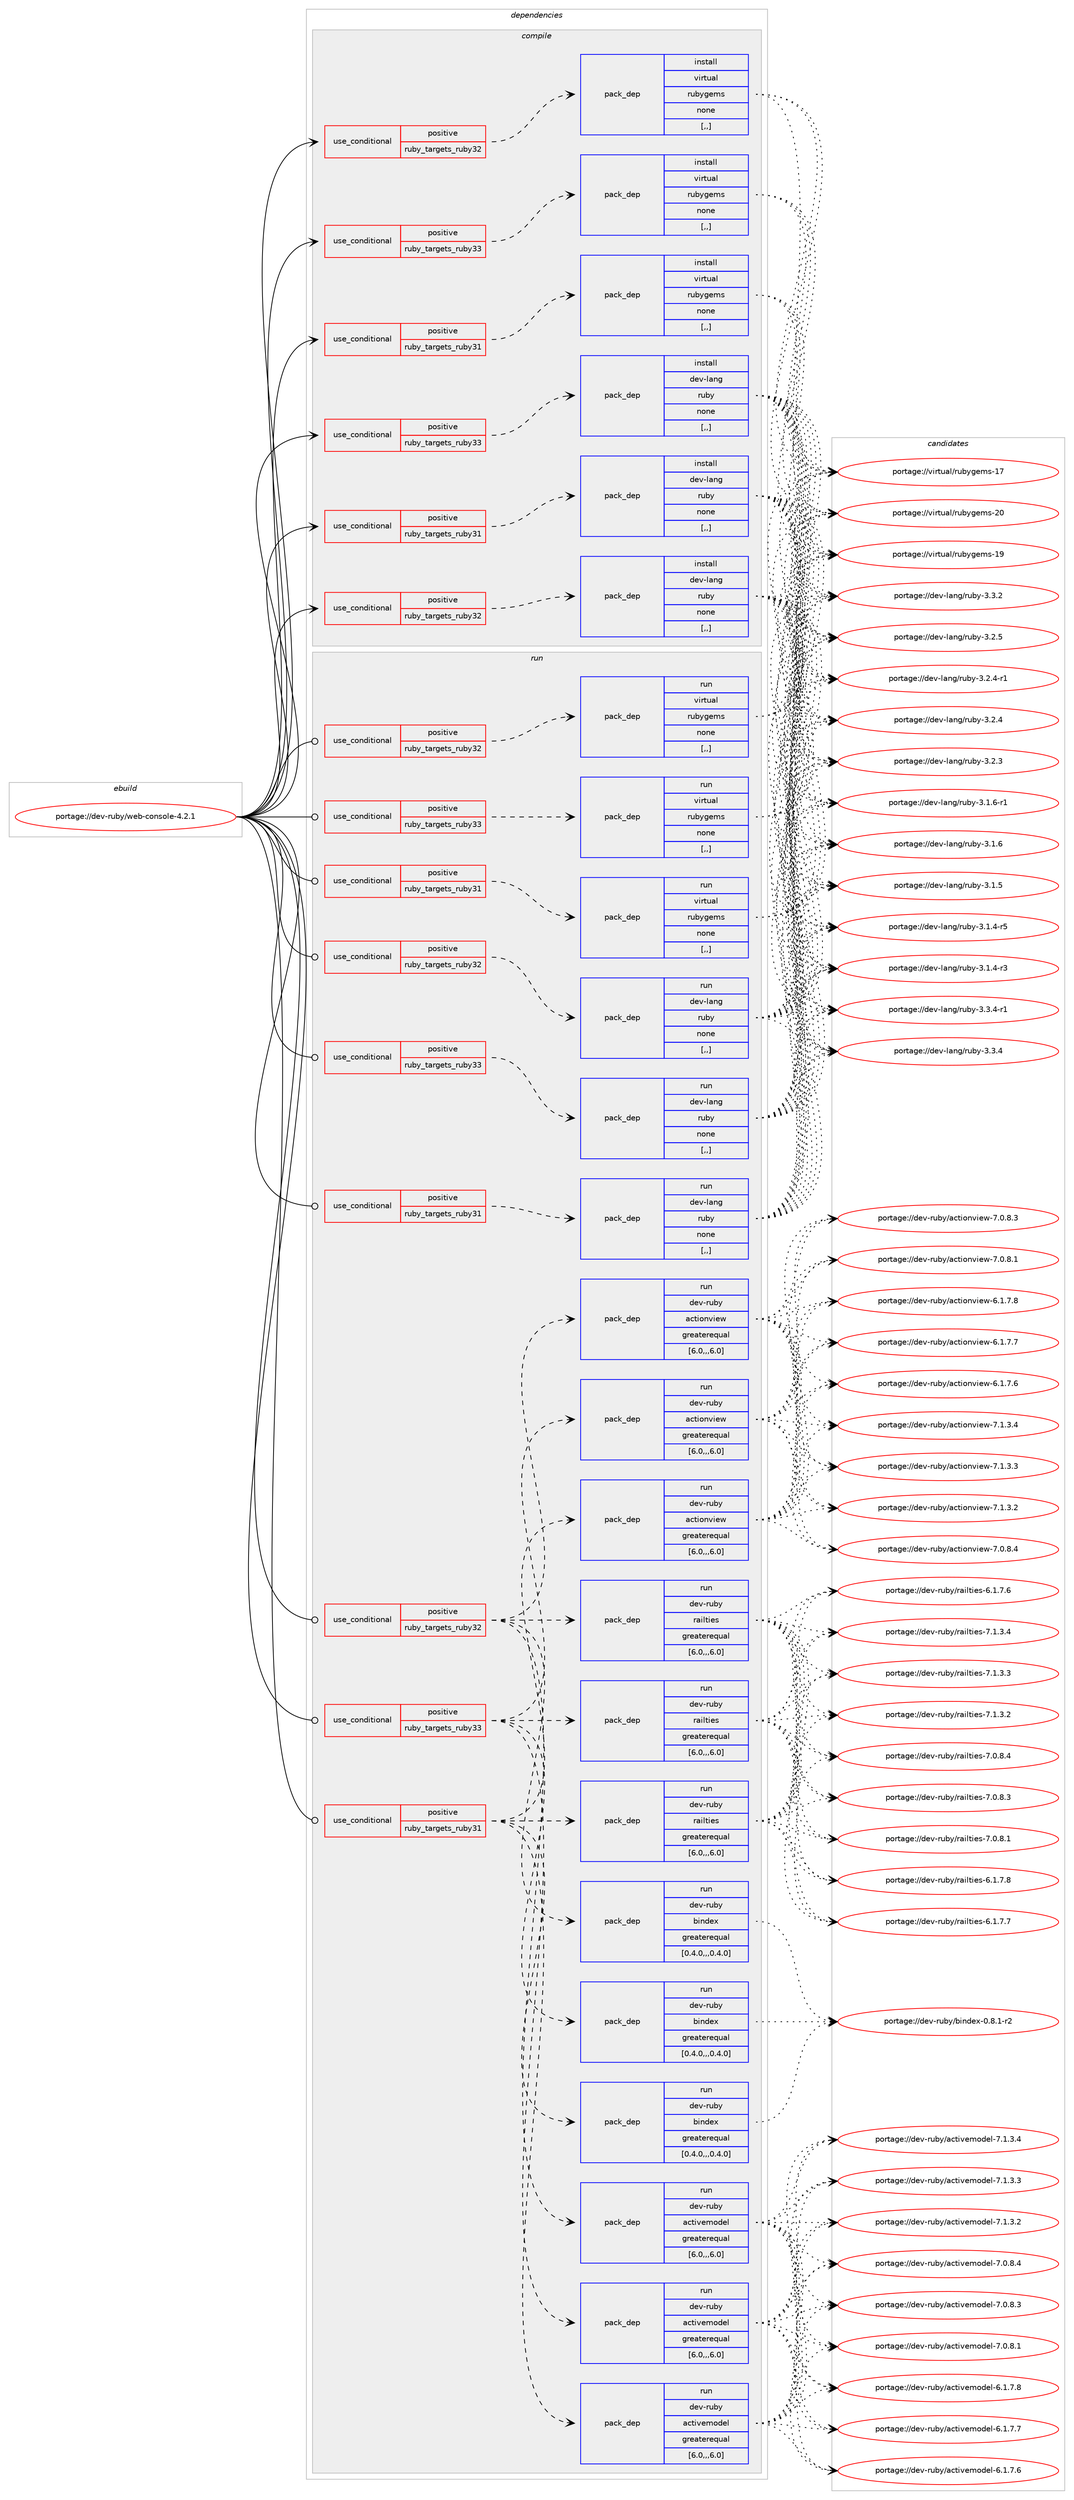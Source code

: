 digraph prolog {

# *************
# Graph options
# *************

newrank=true;
concentrate=true;
compound=true;
graph [rankdir=LR,fontname=Helvetica,fontsize=10,ranksep=1.5];#, ranksep=2.5, nodesep=0.2];
edge  [arrowhead=vee];
node  [fontname=Helvetica,fontsize=10];

# **********
# The ebuild
# **********

subgraph cluster_leftcol {
color=gray;
label=<<i>ebuild</i>>;
id [label="portage://dev-ruby/web-console-4.2.1", color=red, width=4, href="../dev-ruby/web-console-4.2.1.svg"];
}

# ****************
# The dependencies
# ****************

subgraph cluster_midcol {
color=gray;
label=<<i>dependencies</i>>;
subgraph cluster_compile {
fillcolor="#eeeeee";
style=filled;
label=<<i>compile</i>>;
subgraph cond58497 {
dependency207273 [label=<<TABLE BORDER="0" CELLBORDER="1" CELLSPACING="0" CELLPADDING="4"><TR><TD ROWSPAN="3" CELLPADDING="10">use_conditional</TD></TR><TR><TD>positive</TD></TR><TR><TD>ruby_targets_ruby31</TD></TR></TABLE>>, shape=none, color=red];
subgraph pack147388 {
dependency207274 [label=<<TABLE BORDER="0" CELLBORDER="1" CELLSPACING="0" CELLPADDING="4" WIDTH="220"><TR><TD ROWSPAN="6" CELLPADDING="30">pack_dep</TD></TR><TR><TD WIDTH="110">install</TD></TR><TR><TD>dev-lang</TD></TR><TR><TD>ruby</TD></TR><TR><TD>none</TD></TR><TR><TD>[,,]</TD></TR></TABLE>>, shape=none, color=blue];
}
dependency207273:e -> dependency207274:w [weight=20,style="dashed",arrowhead="vee"];
}
id:e -> dependency207273:w [weight=20,style="solid",arrowhead="vee"];
subgraph cond58498 {
dependency207275 [label=<<TABLE BORDER="0" CELLBORDER="1" CELLSPACING="0" CELLPADDING="4"><TR><TD ROWSPAN="3" CELLPADDING="10">use_conditional</TD></TR><TR><TD>positive</TD></TR><TR><TD>ruby_targets_ruby31</TD></TR></TABLE>>, shape=none, color=red];
subgraph pack147389 {
dependency207276 [label=<<TABLE BORDER="0" CELLBORDER="1" CELLSPACING="0" CELLPADDING="4" WIDTH="220"><TR><TD ROWSPAN="6" CELLPADDING="30">pack_dep</TD></TR><TR><TD WIDTH="110">install</TD></TR><TR><TD>virtual</TD></TR><TR><TD>rubygems</TD></TR><TR><TD>none</TD></TR><TR><TD>[,,]</TD></TR></TABLE>>, shape=none, color=blue];
}
dependency207275:e -> dependency207276:w [weight=20,style="dashed",arrowhead="vee"];
}
id:e -> dependency207275:w [weight=20,style="solid",arrowhead="vee"];
subgraph cond58499 {
dependency207277 [label=<<TABLE BORDER="0" CELLBORDER="1" CELLSPACING="0" CELLPADDING="4"><TR><TD ROWSPAN="3" CELLPADDING="10">use_conditional</TD></TR><TR><TD>positive</TD></TR><TR><TD>ruby_targets_ruby32</TD></TR></TABLE>>, shape=none, color=red];
subgraph pack147390 {
dependency207278 [label=<<TABLE BORDER="0" CELLBORDER="1" CELLSPACING="0" CELLPADDING="4" WIDTH="220"><TR><TD ROWSPAN="6" CELLPADDING="30">pack_dep</TD></TR><TR><TD WIDTH="110">install</TD></TR><TR><TD>dev-lang</TD></TR><TR><TD>ruby</TD></TR><TR><TD>none</TD></TR><TR><TD>[,,]</TD></TR></TABLE>>, shape=none, color=blue];
}
dependency207277:e -> dependency207278:w [weight=20,style="dashed",arrowhead="vee"];
}
id:e -> dependency207277:w [weight=20,style="solid",arrowhead="vee"];
subgraph cond58500 {
dependency207279 [label=<<TABLE BORDER="0" CELLBORDER="1" CELLSPACING="0" CELLPADDING="4"><TR><TD ROWSPAN="3" CELLPADDING="10">use_conditional</TD></TR><TR><TD>positive</TD></TR><TR><TD>ruby_targets_ruby32</TD></TR></TABLE>>, shape=none, color=red];
subgraph pack147391 {
dependency207280 [label=<<TABLE BORDER="0" CELLBORDER="1" CELLSPACING="0" CELLPADDING="4" WIDTH="220"><TR><TD ROWSPAN="6" CELLPADDING="30">pack_dep</TD></TR><TR><TD WIDTH="110">install</TD></TR><TR><TD>virtual</TD></TR><TR><TD>rubygems</TD></TR><TR><TD>none</TD></TR><TR><TD>[,,]</TD></TR></TABLE>>, shape=none, color=blue];
}
dependency207279:e -> dependency207280:w [weight=20,style="dashed",arrowhead="vee"];
}
id:e -> dependency207279:w [weight=20,style="solid",arrowhead="vee"];
subgraph cond58501 {
dependency207281 [label=<<TABLE BORDER="0" CELLBORDER="1" CELLSPACING="0" CELLPADDING="4"><TR><TD ROWSPAN="3" CELLPADDING="10">use_conditional</TD></TR><TR><TD>positive</TD></TR><TR><TD>ruby_targets_ruby33</TD></TR></TABLE>>, shape=none, color=red];
subgraph pack147392 {
dependency207282 [label=<<TABLE BORDER="0" CELLBORDER="1" CELLSPACING="0" CELLPADDING="4" WIDTH="220"><TR><TD ROWSPAN="6" CELLPADDING="30">pack_dep</TD></TR><TR><TD WIDTH="110">install</TD></TR><TR><TD>dev-lang</TD></TR><TR><TD>ruby</TD></TR><TR><TD>none</TD></TR><TR><TD>[,,]</TD></TR></TABLE>>, shape=none, color=blue];
}
dependency207281:e -> dependency207282:w [weight=20,style="dashed",arrowhead="vee"];
}
id:e -> dependency207281:w [weight=20,style="solid",arrowhead="vee"];
subgraph cond58502 {
dependency207283 [label=<<TABLE BORDER="0" CELLBORDER="1" CELLSPACING="0" CELLPADDING="4"><TR><TD ROWSPAN="3" CELLPADDING="10">use_conditional</TD></TR><TR><TD>positive</TD></TR><TR><TD>ruby_targets_ruby33</TD></TR></TABLE>>, shape=none, color=red];
subgraph pack147393 {
dependency207284 [label=<<TABLE BORDER="0" CELLBORDER="1" CELLSPACING="0" CELLPADDING="4" WIDTH="220"><TR><TD ROWSPAN="6" CELLPADDING="30">pack_dep</TD></TR><TR><TD WIDTH="110">install</TD></TR><TR><TD>virtual</TD></TR><TR><TD>rubygems</TD></TR><TR><TD>none</TD></TR><TR><TD>[,,]</TD></TR></TABLE>>, shape=none, color=blue];
}
dependency207283:e -> dependency207284:w [weight=20,style="dashed",arrowhead="vee"];
}
id:e -> dependency207283:w [weight=20,style="solid",arrowhead="vee"];
}
subgraph cluster_compileandrun {
fillcolor="#eeeeee";
style=filled;
label=<<i>compile and run</i>>;
}
subgraph cluster_run {
fillcolor="#eeeeee";
style=filled;
label=<<i>run</i>>;
subgraph cond58503 {
dependency207285 [label=<<TABLE BORDER="0" CELLBORDER="1" CELLSPACING="0" CELLPADDING="4"><TR><TD ROWSPAN="3" CELLPADDING="10">use_conditional</TD></TR><TR><TD>positive</TD></TR><TR><TD>ruby_targets_ruby31</TD></TR></TABLE>>, shape=none, color=red];
subgraph pack147394 {
dependency207286 [label=<<TABLE BORDER="0" CELLBORDER="1" CELLSPACING="0" CELLPADDING="4" WIDTH="220"><TR><TD ROWSPAN="6" CELLPADDING="30">pack_dep</TD></TR><TR><TD WIDTH="110">run</TD></TR><TR><TD>dev-lang</TD></TR><TR><TD>ruby</TD></TR><TR><TD>none</TD></TR><TR><TD>[,,]</TD></TR></TABLE>>, shape=none, color=blue];
}
dependency207285:e -> dependency207286:w [weight=20,style="dashed",arrowhead="vee"];
}
id:e -> dependency207285:w [weight=20,style="solid",arrowhead="odot"];
subgraph cond58504 {
dependency207287 [label=<<TABLE BORDER="0" CELLBORDER="1" CELLSPACING="0" CELLPADDING="4"><TR><TD ROWSPAN="3" CELLPADDING="10">use_conditional</TD></TR><TR><TD>positive</TD></TR><TR><TD>ruby_targets_ruby31</TD></TR></TABLE>>, shape=none, color=red];
subgraph pack147395 {
dependency207288 [label=<<TABLE BORDER="0" CELLBORDER="1" CELLSPACING="0" CELLPADDING="4" WIDTH="220"><TR><TD ROWSPAN="6" CELLPADDING="30">pack_dep</TD></TR><TR><TD WIDTH="110">run</TD></TR><TR><TD>dev-ruby</TD></TR><TR><TD>actionview</TD></TR><TR><TD>greaterequal</TD></TR><TR><TD>[6.0,,,6.0]</TD></TR></TABLE>>, shape=none, color=blue];
}
dependency207287:e -> dependency207288:w [weight=20,style="dashed",arrowhead="vee"];
subgraph pack147396 {
dependency207289 [label=<<TABLE BORDER="0" CELLBORDER="1" CELLSPACING="0" CELLPADDING="4" WIDTH="220"><TR><TD ROWSPAN="6" CELLPADDING="30">pack_dep</TD></TR><TR><TD WIDTH="110">run</TD></TR><TR><TD>dev-ruby</TD></TR><TR><TD>activemodel</TD></TR><TR><TD>greaterequal</TD></TR><TR><TD>[6.0,,,6.0]</TD></TR></TABLE>>, shape=none, color=blue];
}
dependency207287:e -> dependency207289:w [weight=20,style="dashed",arrowhead="vee"];
subgraph pack147397 {
dependency207290 [label=<<TABLE BORDER="0" CELLBORDER="1" CELLSPACING="0" CELLPADDING="4" WIDTH="220"><TR><TD ROWSPAN="6" CELLPADDING="30">pack_dep</TD></TR><TR><TD WIDTH="110">run</TD></TR><TR><TD>dev-ruby</TD></TR><TR><TD>bindex</TD></TR><TR><TD>greaterequal</TD></TR><TR><TD>[0.4.0,,,0.4.0]</TD></TR></TABLE>>, shape=none, color=blue];
}
dependency207287:e -> dependency207290:w [weight=20,style="dashed",arrowhead="vee"];
subgraph pack147398 {
dependency207291 [label=<<TABLE BORDER="0" CELLBORDER="1" CELLSPACING="0" CELLPADDING="4" WIDTH="220"><TR><TD ROWSPAN="6" CELLPADDING="30">pack_dep</TD></TR><TR><TD WIDTH="110">run</TD></TR><TR><TD>dev-ruby</TD></TR><TR><TD>railties</TD></TR><TR><TD>greaterequal</TD></TR><TR><TD>[6.0,,,6.0]</TD></TR></TABLE>>, shape=none, color=blue];
}
dependency207287:e -> dependency207291:w [weight=20,style="dashed",arrowhead="vee"];
}
id:e -> dependency207287:w [weight=20,style="solid",arrowhead="odot"];
subgraph cond58505 {
dependency207292 [label=<<TABLE BORDER="0" CELLBORDER="1" CELLSPACING="0" CELLPADDING="4"><TR><TD ROWSPAN="3" CELLPADDING="10">use_conditional</TD></TR><TR><TD>positive</TD></TR><TR><TD>ruby_targets_ruby31</TD></TR></TABLE>>, shape=none, color=red];
subgraph pack147399 {
dependency207293 [label=<<TABLE BORDER="0" CELLBORDER="1" CELLSPACING="0" CELLPADDING="4" WIDTH="220"><TR><TD ROWSPAN="6" CELLPADDING="30">pack_dep</TD></TR><TR><TD WIDTH="110">run</TD></TR><TR><TD>virtual</TD></TR><TR><TD>rubygems</TD></TR><TR><TD>none</TD></TR><TR><TD>[,,]</TD></TR></TABLE>>, shape=none, color=blue];
}
dependency207292:e -> dependency207293:w [weight=20,style="dashed",arrowhead="vee"];
}
id:e -> dependency207292:w [weight=20,style="solid",arrowhead="odot"];
subgraph cond58506 {
dependency207294 [label=<<TABLE BORDER="0" CELLBORDER="1" CELLSPACING="0" CELLPADDING="4"><TR><TD ROWSPAN="3" CELLPADDING="10">use_conditional</TD></TR><TR><TD>positive</TD></TR><TR><TD>ruby_targets_ruby32</TD></TR></TABLE>>, shape=none, color=red];
subgraph pack147400 {
dependency207295 [label=<<TABLE BORDER="0" CELLBORDER="1" CELLSPACING="0" CELLPADDING="4" WIDTH="220"><TR><TD ROWSPAN="6" CELLPADDING="30">pack_dep</TD></TR><TR><TD WIDTH="110">run</TD></TR><TR><TD>dev-lang</TD></TR><TR><TD>ruby</TD></TR><TR><TD>none</TD></TR><TR><TD>[,,]</TD></TR></TABLE>>, shape=none, color=blue];
}
dependency207294:e -> dependency207295:w [weight=20,style="dashed",arrowhead="vee"];
}
id:e -> dependency207294:w [weight=20,style="solid",arrowhead="odot"];
subgraph cond58507 {
dependency207296 [label=<<TABLE BORDER="0" CELLBORDER="1" CELLSPACING="0" CELLPADDING="4"><TR><TD ROWSPAN="3" CELLPADDING="10">use_conditional</TD></TR><TR><TD>positive</TD></TR><TR><TD>ruby_targets_ruby32</TD></TR></TABLE>>, shape=none, color=red];
subgraph pack147401 {
dependency207297 [label=<<TABLE BORDER="0" CELLBORDER="1" CELLSPACING="0" CELLPADDING="4" WIDTH="220"><TR><TD ROWSPAN="6" CELLPADDING="30">pack_dep</TD></TR><TR><TD WIDTH="110">run</TD></TR><TR><TD>dev-ruby</TD></TR><TR><TD>actionview</TD></TR><TR><TD>greaterequal</TD></TR><TR><TD>[6.0,,,6.0]</TD></TR></TABLE>>, shape=none, color=blue];
}
dependency207296:e -> dependency207297:w [weight=20,style="dashed",arrowhead="vee"];
subgraph pack147402 {
dependency207298 [label=<<TABLE BORDER="0" CELLBORDER="1" CELLSPACING="0" CELLPADDING="4" WIDTH="220"><TR><TD ROWSPAN="6" CELLPADDING="30">pack_dep</TD></TR><TR><TD WIDTH="110">run</TD></TR><TR><TD>dev-ruby</TD></TR><TR><TD>activemodel</TD></TR><TR><TD>greaterequal</TD></TR><TR><TD>[6.0,,,6.0]</TD></TR></TABLE>>, shape=none, color=blue];
}
dependency207296:e -> dependency207298:w [weight=20,style="dashed",arrowhead="vee"];
subgraph pack147403 {
dependency207299 [label=<<TABLE BORDER="0" CELLBORDER="1" CELLSPACING="0" CELLPADDING="4" WIDTH="220"><TR><TD ROWSPAN="6" CELLPADDING="30">pack_dep</TD></TR><TR><TD WIDTH="110">run</TD></TR><TR><TD>dev-ruby</TD></TR><TR><TD>bindex</TD></TR><TR><TD>greaterequal</TD></TR><TR><TD>[0.4.0,,,0.4.0]</TD></TR></TABLE>>, shape=none, color=blue];
}
dependency207296:e -> dependency207299:w [weight=20,style="dashed",arrowhead="vee"];
subgraph pack147404 {
dependency207300 [label=<<TABLE BORDER="0" CELLBORDER="1" CELLSPACING="0" CELLPADDING="4" WIDTH="220"><TR><TD ROWSPAN="6" CELLPADDING="30">pack_dep</TD></TR><TR><TD WIDTH="110">run</TD></TR><TR><TD>dev-ruby</TD></TR><TR><TD>railties</TD></TR><TR><TD>greaterequal</TD></TR><TR><TD>[6.0,,,6.0]</TD></TR></TABLE>>, shape=none, color=blue];
}
dependency207296:e -> dependency207300:w [weight=20,style="dashed",arrowhead="vee"];
}
id:e -> dependency207296:w [weight=20,style="solid",arrowhead="odot"];
subgraph cond58508 {
dependency207301 [label=<<TABLE BORDER="0" CELLBORDER="1" CELLSPACING="0" CELLPADDING="4"><TR><TD ROWSPAN="3" CELLPADDING="10">use_conditional</TD></TR><TR><TD>positive</TD></TR><TR><TD>ruby_targets_ruby32</TD></TR></TABLE>>, shape=none, color=red];
subgraph pack147405 {
dependency207302 [label=<<TABLE BORDER="0" CELLBORDER="1" CELLSPACING="0" CELLPADDING="4" WIDTH="220"><TR><TD ROWSPAN="6" CELLPADDING="30">pack_dep</TD></TR><TR><TD WIDTH="110">run</TD></TR><TR><TD>virtual</TD></TR><TR><TD>rubygems</TD></TR><TR><TD>none</TD></TR><TR><TD>[,,]</TD></TR></TABLE>>, shape=none, color=blue];
}
dependency207301:e -> dependency207302:w [weight=20,style="dashed",arrowhead="vee"];
}
id:e -> dependency207301:w [weight=20,style="solid",arrowhead="odot"];
subgraph cond58509 {
dependency207303 [label=<<TABLE BORDER="0" CELLBORDER="1" CELLSPACING="0" CELLPADDING="4"><TR><TD ROWSPAN="3" CELLPADDING="10">use_conditional</TD></TR><TR><TD>positive</TD></TR><TR><TD>ruby_targets_ruby33</TD></TR></TABLE>>, shape=none, color=red];
subgraph pack147406 {
dependency207304 [label=<<TABLE BORDER="0" CELLBORDER="1" CELLSPACING="0" CELLPADDING="4" WIDTH="220"><TR><TD ROWSPAN="6" CELLPADDING="30">pack_dep</TD></TR><TR><TD WIDTH="110">run</TD></TR><TR><TD>dev-lang</TD></TR><TR><TD>ruby</TD></TR><TR><TD>none</TD></TR><TR><TD>[,,]</TD></TR></TABLE>>, shape=none, color=blue];
}
dependency207303:e -> dependency207304:w [weight=20,style="dashed",arrowhead="vee"];
}
id:e -> dependency207303:w [weight=20,style="solid",arrowhead="odot"];
subgraph cond58510 {
dependency207305 [label=<<TABLE BORDER="0" CELLBORDER="1" CELLSPACING="0" CELLPADDING="4"><TR><TD ROWSPAN="3" CELLPADDING="10">use_conditional</TD></TR><TR><TD>positive</TD></TR><TR><TD>ruby_targets_ruby33</TD></TR></TABLE>>, shape=none, color=red];
subgraph pack147407 {
dependency207306 [label=<<TABLE BORDER="0" CELLBORDER="1" CELLSPACING="0" CELLPADDING="4" WIDTH="220"><TR><TD ROWSPAN="6" CELLPADDING="30">pack_dep</TD></TR><TR><TD WIDTH="110">run</TD></TR><TR><TD>dev-ruby</TD></TR><TR><TD>actionview</TD></TR><TR><TD>greaterequal</TD></TR><TR><TD>[6.0,,,6.0]</TD></TR></TABLE>>, shape=none, color=blue];
}
dependency207305:e -> dependency207306:w [weight=20,style="dashed",arrowhead="vee"];
subgraph pack147408 {
dependency207307 [label=<<TABLE BORDER="0" CELLBORDER="1" CELLSPACING="0" CELLPADDING="4" WIDTH="220"><TR><TD ROWSPAN="6" CELLPADDING="30">pack_dep</TD></TR><TR><TD WIDTH="110">run</TD></TR><TR><TD>dev-ruby</TD></TR><TR><TD>activemodel</TD></TR><TR><TD>greaterequal</TD></TR><TR><TD>[6.0,,,6.0]</TD></TR></TABLE>>, shape=none, color=blue];
}
dependency207305:e -> dependency207307:w [weight=20,style="dashed",arrowhead="vee"];
subgraph pack147409 {
dependency207308 [label=<<TABLE BORDER="0" CELLBORDER="1" CELLSPACING="0" CELLPADDING="4" WIDTH="220"><TR><TD ROWSPAN="6" CELLPADDING="30">pack_dep</TD></TR><TR><TD WIDTH="110">run</TD></TR><TR><TD>dev-ruby</TD></TR><TR><TD>bindex</TD></TR><TR><TD>greaterequal</TD></TR><TR><TD>[0.4.0,,,0.4.0]</TD></TR></TABLE>>, shape=none, color=blue];
}
dependency207305:e -> dependency207308:w [weight=20,style="dashed",arrowhead="vee"];
subgraph pack147410 {
dependency207309 [label=<<TABLE BORDER="0" CELLBORDER="1" CELLSPACING="0" CELLPADDING="4" WIDTH="220"><TR><TD ROWSPAN="6" CELLPADDING="30">pack_dep</TD></TR><TR><TD WIDTH="110">run</TD></TR><TR><TD>dev-ruby</TD></TR><TR><TD>railties</TD></TR><TR><TD>greaterequal</TD></TR><TR><TD>[6.0,,,6.0]</TD></TR></TABLE>>, shape=none, color=blue];
}
dependency207305:e -> dependency207309:w [weight=20,style="dashed",arrowhead="vee"];
}
id:e -> dependency207305:w [weight=20,style="solid",arrowhead="odot"];
subgraph cond58511 {
dependency207310 [label=<<TABLE BORDER="0" CELLBORDER="1" CELLSPACING="0" CELLPADDING="4"><TR><TD ROWSPAN="3" CELLPADDING="10">use_conditional</TD></TR><TR><TD>positive</TD></TR><TR><TD>ruby_targets_ruby33</TD></TR></TABLE>>, shape=none, color=red];
subgraph pack147411 {
dependency207311 [label=<<TABLE BORDER="0" CELLBORDER="1" CELLSPACING="0" CELLPADDING="4" WIDTH="220"><TR><TD ROWSPAN="6" CELLPADDING="30">pack_dep</TD></TR><TR><TD WIDTH="110">run</TD></TR><TR><TD>virtual</TD></TR><TR><TD>rubygems</TD></TR><TR><TD>none</TD></TR><TR><TD>[,,]</TD></TR></TABLE>>, shape=none, color=blue];
}
dependency207310:e -> dependency207311:w [weight=20,style="dashed",arrowhead="vee"];
}
id:e -> dependency207310:w [weight=20,style="solid",arrowhead="odot"];
}
}

# **************
# The candidates
# **************

subgraph cluster_choices {
rank=same;
color=gray;
label=<<i>candidates</i>>;

subgraph choice147388 {
color=black;
nodesep=1;
choice100101118451089711010347114117981214551465146524511449 [label="portage://dev-lang/ruby-3.3.4-r1", color=red, width=4,href="../dev-lang/ruby-3.3.4-r1.svg"];
choice10010111845108971101034711411798121455146514652 [label="portage://dev-lang/ruby-3.3.4", color=red, width=4,href="../dev-lang/ruby-3.3.4.svg"];
choice10010111845108971101034711411798121455146514650 [label="portage://dev-lang/ruby-3.3.2", color=red, width=4,href="../dev-lang/ruby-3.3.2.svg"];
choice10010111845108971101034711411798121455146504653 [label="portage://dev-lang/ruby-3.2.5", color=red, width=4,href="../dev-lang/ruby-3.2.5.svg"];
choice100101118451089711010347114117981214551465046524511449 [label="portage://dev-lang/ruby-3.2.4-r1", color=red, width=4,href="../dev-lang/ruby-3.2.4-r1.svg"];
choice10010111845108971101034711411798121455146504652 [label="portage://dev-lang/ruby-3.2.4", color=red, width=4,href="../dev-lang/ruby-3.2.4.svg"];
choice10010111845108971101034711411798121455146504651 [label="portage://dev-lang/ruby-3.2.3", color=red, width=4,href="../dev-lang/ruby-3.2.3.svg"];
choice100101118451089711010347114117981214551464946544511449 [label="portage://dev-lang/ruby-3.1.6-r1", color=red, width=4,href="../dev-lang/ruby-3.1.6-r1.svg"];
choice10010111845108971101034711411798121455146494654 [label="portage://dev-lang/ruby-3.1.6", color=red, width=4,href="../dev-lang/ruby-3.1.6.svg"];
choice10010111845108971101034711411798121455146494653 [label="portage://dev-lang/ruby-3.1.5", color=red, width=4,href="../dev-lang/ruby-3.1.5.svg"];
choice100101118451089711010347114117981214551464946524511453 [label="portage://dev-lang/ruby-3.1.4-r5", color=red, width=4,href="../dev-lang/ruby-3.1.4-r5.svg"];
choice100101118451089711010347114117981214551464946524511451 [label="portage://dev-lang/ruby-3.1.4-r3", color=red, width=4,href="../dev-lang/ruby-3.1.4-r3.svg"];
dependency207274:e -> choice100101118451089711010347114117981214551465146524511449:w [style=dotted,weight="100"];
dependency207274:e -> choice10010111845108971101034711411798121455146514652:w [style=dotted,weight="100"];
dependency207274:e -> choice10010111845108971101034711411798121455146514650:w [style=dotted,weight="100"];
dependency207274:e -> choice10010111845108971101034711411798121455146504653:w [style=dotted,weight="100"];
dependency207274:e -> choice100101118451089711010347114117981214551465046524511449:w [style=dotted,weight="100"];
dependency207274:e -> choice10010111845108971101034711411798121455146504652:w [style=dotted,weight="100"];
dependency207274:e -> choice10010111845108971101034711411798121455146504651:w [style=dotted,weight="100"];
dependency207274:e -> choice100101118451089711010347114117981214551464946544511449:w [style=dotted,weight="100"];
dependency207274:e -> choice10010111845108971101034711411798121455146494654:w [style=dotted,weight="100"];
dependency207274:e -> choice10010111845108971101034711411798121455146494653:w [style=dotted,weight="100"];
dependency207274:e -> choice100101118451089711010347114117981214551464946524511453:w [style=dotted,weight="100"];
dependency207274:e -> choice100101118451089711010347114117981214551464946524511451:w [style=dotted,weight="100"];
}
subgraph choice147389 {
color=black;
nodesep=1;
choice118105114116117971084711411798121103101109115455048 [label="portage://virtual/rubygems-20", color=red, width=4,href="../virtual/rubygems-20.svg"];
choice118105114116117971084711411798121103101109115454957 [label="portage://virtual/rubygems-19", color=red, width=4,href="../virtual/rubygems-19.svg"];
choice118105114116117971084711411798121103101109115454955 [label="portage://virtual/rubygems-17", color=red, width=4,href="../virtual/rubygems-17.svg"];
dependency207276:e -> choice118105114116117971084711411798121103101109115455048:w [style=dotted,weight="100"];
dependency207276:e -> choice118105114116117971084711411798121103101109115454957:w [style=dotted,weight="100"];
dependency207276:e -> choice118105114116117971084711411798121103101109115454955:w [style=dotted,weight="100"];
}
subgraph choice147390 {
color=black;
nodesep=1;
choice100101118451089711010347114117981214551465146524511449 [label="portage://dev-lang/ruby-3.3.4-r1", color=red, width=4,href="../dev-lang/ruby-3.3.4-r1.svg"];
choice10010111845108971101034711411798121455146514652 [label="portage://dev-lang/ruby-3.3.4", color=red, width=4,href="../dev-lang/ruby-3.3.4.svg"];
choice10010111845108971101034711411798121455146514650 [label="portage://dev-lang/ruby-3.3.2", color=red, width=4,href="../dev-lang/ruby-3.3.2.svg"];
choice10010111845108971101034711411798121455146504653 [label="portage://dev-lang/ruby-3.2.5", color=red, width=4,href="../dev-lang/ruby-3.2.5.svg"];
choice100101118451089711010347114117981214551465046524511449 [label="portage://dev-lang/ruby-3.2.4-r1", color=red, width=4,href="../dev-lang/ruby-3.2.4-r1.svg"];
choice10010111845108971101034711411798121455146504652 [label="portage://dev-lang/ruby-3.2.4", color=red, width=4,href="../dev-lang/ruby-3.2.4.svg"];
choice10010111845108971101034711411798121455146504651 [label="portage://dev-lang/ruby-3.2.3", color=red, width=4,href="../dev-lang/ruby-3.2.3.svg"];
choice100101118451089711010347114117981214551464946544511449 [label="portage://dev-lang/ruby-3.1.6-r1", color=red, width=4,href="../dev-lang/ruby-3.1.6-r1.svg"];
choice10010111845108971101034711411798121455146494654 [label="portage://dev-lang/ruby-3.1.6", color=red, width=4,href="../dev-lang/ruby-3.1.6.svg"];
choice10010111845108971101034711411798121455146494653 [label="portage://dev-lang/ruby-3.1.5", color=red, width=4,href="../dev-lang/ruby-3.1.5.svg"];
choice100101118451089711010347114117981214551464946524511453 [label="portage://dev-lang/ruby-3.1.4-r5", color=red, width=4,href="../dev-lang/ruby-3.1.4-r5.svg"];
choice100101118451089711010347114117981214551464946524511451 [label="portage://dev-lang/ruby-3.1.4-r3", color=red, width=4,href="../dev-lang/ruby-3.1.4-r3.svg"];
dependency207278:e -> choice100101118451089711010347114117981214551465146524511449:w [style=dotted,weight="100"];
dependency207278:e -> choice10010111845108971101034711411798121455146514652:w [style=dotted,weight="100"];
dependency207278:e -> choice10010111845108971101034711411798121455146514650:w [style=dotted,weight="100"];
dependency207278:e -> choice10010111845108971101034711411798121455146504653:w [style=dotted,weight="100"];
dependency207278:e -> choice100101118451089711010347114117981214551465046524511449:w [style=dotted,weight="100"];
dependency207278:e -> choice10010111845108971101034711411798121455146504652:w [style=dotted,weight="100"];
dependency207278:e -> choice10010111845108971101034711411798121455146504651:w [style=dotted,weight="100"];
dependency207278:e -> choice100101118451089711010347114117981214551464946544511449:w [style=dotted,weight="100"];
dependency207278:e -> choice10010111845108971101034711411798121455146494654:w [style=dotted,weight="100"];
dependency207278:e -> choice10010111845108971101034711411798121455146494653:w [style=dotted,weight="100"];
dependency207278:e -> choice100101118451089711010347114117981214551464946524511453:w [style=dotted,weight="100"];
dependency207278:e -> choice100101118451089711010347114117981214551464946524511451:w [style=dotted,weight="100"];
}
subgraph choice147391 {
color=black;
nodesep=1;
choice118105114116117971084711411798121103101109115455048 [label="portage://virtual/rubygems-20", color=red, width=4,href="../virtual/rubygems-20.svg"];
choice118105114116117971084711411798121103101109115454957 [label="portage://virtual/rubygems-19", color=red, width=4,href="../virtual/rubygems-19.svg"];
choice118105114116117971084711411798121103101109115454955 [label="portage://virtual/rubygems-17", color=red, width=4,href="../virtual/rubygems-17.svg"];
dependency207280:e -> choice118105114116117971084711411798121103101109115455048:w [style=dotted,weight="100"];
dependency207280:e -> choice118105114116117971084711411798121103101109115454957:w [style=dotted,weight="100"];
dependency207280:e -> choice118105114116117971084711411798121103101109115454955:w [style=dotted,weight="100"];
}
subgraph choice147392 {
color=black;
nodesep=1;
choice100101118451089711010347114117981214551465146524511449 [label="portage://dev-lang/ruby-3.3.4-r1", color=red, width=4,href="../dev-lang/ruby-3.3.4-r1.svg"];
choice10010111845108971101034711411798121455146514652 [label="portage://dev-lang/ruby-3.3.4", color=red, width=4,href="../dev-lang/ruby-3.3.4.svg"];
choice10010111845108971101034711411798121455146514650 [label="portage://dev-lang/ruby-3.3.2", color=red, width=4,href="../dev-lang/ruby-3.3.2.svg"];
choice10010111845108971101034711411798121455146504653 [label="portage://dev-lang/ruby-3.2.5", color=red, width=4,href="../dev-lang/ruby-3.2.5.svg"];
choice100101118451089711010347114117981214551465046524511449 [label="portage://dev-lang/ruby-3.2.4-r1", color=red, width=4,href="../dev-lang/ruby-3.2.4-r1.svg"];
choice10010111845108971101034711411798121455146504652 [label="portage://dev-lang/ruby-3.2.4", color=red, width=4,href="../dev-lang/ruby-3.2.4.svg"];
choice10010111845108971101034711411798121455146504651 [label="portage://dev-lang/ruby-3.2.3", color=red, width=4,href="../dev-lang/ruby-3.2.3.svg"];
choice100101118451089711010347114117981214551464946544511449 [label="portage://dev-lang/ruby-3.1.6-r1", color=red, width=4,href="../dev-lang/ruby-3.1.6-r1.svg"];
choice10010111845108971101034711411798121455146494654 [label="portage://dev-lang/ruby-3.1.6", color=red, width=4,href="../dev-lang/ruby-3.1.6.svg"];
choice10010111845108971101034711411798121455146494653 [label="portage://dev-lang/ruby-3.1.5", color=red, width=4,href="../dev-lang/ruby-3.1.5.svg"];
choice100101118451089711010347114117981214551464946524511453 [label="portage://dev-lang/ruby-3.1.4-r5", color=red, width=4,href="../dev-lang/ruby-3.1.4-r5.svg"];
choice100101118451089711010347114117981214551464946524511451 [label="portage://dev-lang/ruby-3.1.4-r3", color=red, width=4,href="../dev-lang/ruby-3.1.4-r3.svg"];
dependency207282:e -> choice100101118451089711010347114117981214551465146524511449:w [style=dotted,weight="100"];
dependency207282:e -> choice10010111845108971101034711411798121455146514652:w [style=dotted,weight="100"];
dependency207282:e -> choice10010111845108971101034711411798121455146514650:w [style=dotted,weight="100"];
dependency207282:e -> choice10010111845108971101034711411798121455146504653:w [style=dotted,weight="100"];
dependency207282:e -> choice100101118451089711010347114117981214551465046524511449:w [style=dotted,weight="100"];
dependency207282:e -> choice10010111845108971101034711411798121455146504652:w [style=dotted,weight="100"];
dependency207282:e -> choice10010111845108971101034711411798121455146504651:w [style=dotted,weight="100"];
dependency207282:e -> choice100101118451089711010347114117981214551464946544511449:w [style=dotted,weight="100"];
dependency207282:e -> choice10010111845108971101034711411798121455146494654:w [style=dotted,weight="100"];
dependency207282:e -> choice10010111845108971101034711411798121455146494653:w [style=dotted,weight="100"];
dependency207282:e -> choice100101118451089711010347114117981214551464946524511453:w [style=dotted,weight="100"];
dependency207282:e -> choice100101118451089711010347114117981214551464946524511451:w [style=dotted,weight="100"];
}
subgraph choice147393 {
color=black;
nodesep=1;
choice118105114116117971084711411798121103101109115455048 [label="portage://virtual/rubygems-20", color=red, width=4,href="../virtual/rubygems-20.svg"];
choice118105114116117971084711411798121103101109115454957 [label="portage://virtual/rubygems-19", color=red, width=4,href="../virtual/rubygems-19.svg"];
choice118105114116117971084711411798121103101109115454955 [label="portage://virtual/rubygems-17", color=red, width=4,href="../virtual/rubygems-17.svg"];
dependency207284:e -> choice118105114116117971084711411798121103101109115455048:w [style=dotted,weight="100"];
dependency207284:e -> choice118105114116117971084711411798121103101109115454957:w [style=dotted,weight="100"];
dependency207284:e -> choice118105114116117971084711411798121103101109115454955:w [style=dotted,weight="100"];
}
subgraph choice147394 {
color=black;
nodesep=1;
choice100101118451089711010347114117981214551465146524511449 [label="portage://dev-lang/ruby-3.3.4-r1", color=red, width=4,href="../dev-lang/ruby-3.3.4-r1.svg"];
choice10010111845108971101034711411798121455146514652 [label="portage://dev-lang/ruby-3.3.4", color=red, width=4,href="../dev-lang/ruby-3.3.4.svg"];
choice10010111845108971101034711411798121455146514650 [label="portage://dev-lang/ruby-3.3.2", color=red, width=4,href="../dev-lang/ruby-3.3.2.svg"];
choice10010111845108971101034711411798121455146504653 [label="portage://dev-lang/ruby-3.2.5", color=red, width=4,href="../dev-lang/ruby-3.2.5.svg"];
choice100101118451089711010347114117981214551465046524511449 [label="portage://dev-lang/ruby-3.2.4-r1", color=red, width=4,href="../dev-lang/ruby-3.2.4-r1.svg"];
choice10010111845108971101034711411798121455146504652 [label="portage://dev-lang/ruby-3.2.4", color=red, width=4,href="../dev-lang/ruby-3.2.4.svg"];
choice10010111845108971101034711411798121455146504651 [label="portage://dev-lang/ruby-3.2.3", color=red, width=4,href="../dev-lang/ruby-3.2.3.svg"];
choice100101118451089711010347114117981214551464946544511449 [label="portage://dev-lang/ruby-3.1.6-r1", color=red, width=4,href="../dev-lang/ruby-3.1.6-r1.svg"];
choice10010111845108971101034711411798121455146494654 [label="portage://dev-lang/ruby-3.1.6", color=red, width=4,href="../dev-lang/ruby-3.1.6.svg"];
choice10010111845108971101034711411798121455146494653 [label="portage://dev-lang/ruby-3.1.5", color=red, width=4,href="../dev-lang/ruby-3.1.5.svg"];
choice100101118451089711010347114117981214551464946524511453 [label="portage://dev-lang/ruby-3.1.4-r5", color=red, width=4,href="../dev-lang/ruby-3.1.4-r5.svg"];
choice100101118451089711010347114117981214551464946524511451 [label="portage://dev-lang/ruby-3.1.4-r3", color=red, width=4,href="../dev-lang/ruby-3.1.4-r3.svg"];
dependency207286:e -> choice100101118451089711010347114117981214551465146524511449:w [style=dotted,weight="100"];
dependency207286:e -> choice10010111845108971101034711411798121455146514652:w [style=dotted,weight="100"];
dependency207286:e -> choice10010111845108971101034711411798121455146514650:w [style=dotted,weight="100"];
dependency207286:e -> choice10010111845108971101034711411798121455146504653:w [style=dotted,weight="100"];
dependency207286:e -> choice100101118451089711010347114117981214551465046524511449:w [style=dotted,weight="100"];
dependency207286:e -> choice10010111845108971101034711411798121455146504652:w [style=dotted,weight="100"];
dependency207286:e -> choice10010111845108971101034711411798121455146504651:w [style=dotted,weight="100"];
dependency207286:e -> choice100101118451089711010347114117981214551464946544511449:w [style=dotted,weight="100"];
dependency207286:e -> choice10010111845108971101034711411798121455146494654:w [style=dotted,weight="100"];
dependency207286:e -> choice10010111845108971101034711411798121455146494653:w [style=dotted,weight="100"];
dependency207286:e -> choice100101118451089711010347114117981214551464946524511453:w [style=dotted,weight="100"];
dependency207286:e -> choice100101118451089711010347114117981214551464946524511451:w [style=dotted,weight="100"];
}
subgraph choice147395 {
color=black;
nodesep=1;
choice10010111845114117981214797991161051111101181051011194555464946514652 [label="portage://dev-ruby/actionview-7.1.3.4", color=red, width=4,href="../dev-ruby/actionview-7.1.3.4.svg"];
choice10010111845114117981214797991161051111101181051011194555464946514651 [label="portage://dev-ruby/actionview-7.1.3.3", color=red, width=4,href="../dev-ruby/actionview-7.1.3.3.svg"];
choice10010111845114117981214797991161051111101181051011194555464946514650 [label="portage://dev-ruby/actionview-7.1.3.2", color=red, width=4,href="../dev-ruby/actionview-7.1.3.2.svg"];
choice10010111845114117981214797991161051111101181051011194555464846564652 [label="portage://dev-ruby/actionview-7.0.8.4", color=red, width=4,href="../dev-ruby/actionview-7.0.8.4.svg"];
choice10010111845114117981214797991161051111101181051011194555464846564651 [label="portage://dev-ruby/actionview-7.0.8.3", color=red, width=4,href="../dev-ruby/actionview-7.0.8.3.svg"];
choice10010111845114117981214797991161051111101181051011194555464846564649 [label="portage://dev-ruby/actionview-7.0.8.1", color=red, width=4,href="../dev-ruby/actionview-7.0.8.1.svg"];
choice10010111845114117981214797991161051111101181051011194554464946554656 [label="portage://dev-ruby/actionview-6.1.7.8", color=red, width=4,href="../dev-ruby/actionview-6.1.7.8.svg"];
choice10010111845114117981214797991161051111101181051011194554464946554655 [label="portage://dev-ruby/actionview-6.1.7.7", color=red, width=4,href="../dev-ruby/actionview-6.1.7.7.svg"];
choice10010111845114117981214797991161051111101181051011194554464946554654 [label="portage://dev-ruby/actionview-6.1.7.6", color=red, width=4,href="../dev-ruby/actionview-6.1.7.6.svg"];
dependency207288:e -> choice10010111845114117981214797991161051111101181051011194555464946514652:w [style=dotted,weight="100"];
dependency207288:e -> choice10010111845114117981214797991161051111101181051011194555464946514651:w [style=dotted,weight="100"];
dependency207288:e -> choice10010111845114117981214797991161051111101181051011194555464946514650:w [style=dotted,weight="100"];
dependency207288:e -> choice10010111845114117981214797991161051111101181051011194555464846564652:w [style=dotted,weight="100"];
dependency207288:e -> choice10010111845114117981214797991161051111101181051011194555464846564651:w [style=dotted,weight="100"];
dependency207288:e -> choice10010111845114117981214797991161051111101181051011194555464846564649:w [style=dotted,weight="100"];
dependency207288:e -> choice10010111845114117981214797991161051111101181051011194554464946554656:w [style=dotted,weight="100"];
dependency207288:e -> choice10010111845114117981214797991161051111101181051011194554464946554655:w [style=dotted,weight="100"];
dependency207288:e -> choice10010111845114117981214797991161051111101181051011194554464946554654:w [style=dotted,weight="100"];
}
subgraph choice147396 {
color=black;
nodesep=1;
choice10010111845114117981214797991161051181011091111001011084555464946514652 [label="portage://dev-ruby/activemodel-7.1.3.4", color=red, width=4,href="../dev-ruby/activemodel-7.1.3.4.svg"];
choice10010111845114117981214797991161051181011091111001011084555464946514651 [label="portage://dev-ruby/activemodel-7.1.3.3", color=red, width=4,href="../dev-ruby/activemodel-7.1.3.3.svg"];
choice10010111845114117981214797991161051181011091111001011084555464946514650 [label="portage://dev-ruby/activemodel-7.1.3.2", color=red, width=4,href="../dev-ruby/activemodel-7.1.3.2.svg"];
choice10010111845114117981214797991161051181011091111001011084555464846564652 [label="portage://dev-ruby/activemodel-7.0.8.4", color=red, width=4,href="../dev-ruby/activemodel-7.0.8.4.svg"];
choice10010111845114117981214797991161051181011091111001011084555464846564651 [label="portage://dev-ruby/activemodel-7.0.8.3", color=red, width=4,href="../dev-ruby/activemodel-7.0.8.3.svg"];
choice10010111845114117981214797991161051181011091111001011084555464846564649 [label="portage://dev-ruby/activemodel-7.0.8.1", color=red, width=4,href="../dev-ruby/activemodel-7.0.8.1.svg"];
choice10010111845114117981214797991161051181011091111001011084554464946554656 [label="portage://dev-ruby/activemodel-6.1.7.8", color=red, width=4,href="../dev-ruby/activemodel-6.1.7.8.svg"];
choice10010111845114117981214797991161051181011091111001011084554464946554655 [label="portage://dev-ruby/activemodel-6.1.7.7", color=red, width=4,href="../dev-ruby/activemodel-6.1.7.7.svg"];
choice10010111845114117981214797991161051181011091111001011084554464946554654 [label="portage://dev-ruby/activemodel-6.1.7.6", color=red, width=4,href="../dev-ruby/activemodel-6.1.7.6.svg"];
dependency207289:e -> choice10010111845114117981214797991161051181011091111001011084555464946514652:w [style=dotted,weight="100"];
dependency207289:e -> choice10010111845114117981214797991161051181011091111001011084555464946514651:w [style=dotted,weight="100"];
dependency207289:e -> choice10010111845114117981214797991161051181011091111001011084555464946514650:w [style=dotted,weight="100"];
dependency207289:e -> choice10010111845114117981214797991161051181011091111001011084555464846564652:w [style=dotted,weight="100"];
dependency207289:e -> choice10010111845114117981214797991161051181011091111001011084555464846564651:w [style=dotted,weight="100"];
dependency207289:e -> choice10010111845114117981214797991161051181011091111001011084555464846564649:w [style=dotted,weight="100"];
dependency207289:e -> choice10010111845114117981214797991161051181011091111001011084554464946554656:w [style=dotted,weight="100"];
dependency207289:e -> choice10010111845114117981214797991161051181011091111001011084554464946554655:w [style=dotted,weight="100"];
dependency207289:e -> choice10010111845114117981214797991161051181011091111001011084554464946554654:w [style=dotted,weight="100"];
}
subgraph choice147397 {
color=black;
nodesep=1;
choice100101118451141179812147981051101001011204548465646494511450 [label="portage://dev-ruby/bindex-0.8.1-r2", color=red, width=4,href="../dev-ruby/bindex-0.8.1-r2.svg"];
dependency207290:e -> choice100101118451141179812147981051101001011204548465646494511450:w [style=dotted,weight="100"];
}
subgraph choice147398 {
color=black;
nodesep=1;
choice100101118451141179812147114971051081161051011154555464946514652 [label="portage://dev-ruby/railties-7.1.3.4", color=red, width=4,href="../dev-ruby/railties-7.1.3.4.svg"];
choice100101118451141179812147114971051081161051011154555464946514651 [label="portage://dev-ruby/railties-7.1.3.3", color=red, width=4,href="../dev-ruby/railties-7.1.3.3.svg"];
choice100101118451141179812147114971051081161051011154555464946514650 [label="portage://dev-ruby/railties-7.1.3.2", color=red, width=4,href="../dev-ruby/railties-7.1.3.2.svg"];
choice100101118451141179812147114971051081161051011154555464846564652 [label="portage://dev-ruby/railties-7.0.8.4", color=red, width=4,href="../dev-ruby/railties-7.0.8.4.svg"];
choice100101118451141179812147114971051081161051011154555464846564651 [label="portage://dev-ruby/railties-7.0.8.3", color=red, width=4,href="../dev-ruby/railties-7.0.8.3.svg"];
choice100101118451141179812147114971051081161051011154555464846564649 [label="portage://dev-ruby/railties-7.0.8.1", color=red, width=4,href="../dev-ruby/railties-7.0.8.1.svg"];
choice100101118451141179812147114971051081161051011154554464946554656 [label="portage://dev-ruby/railties-6.1.7.8", color=red, width=4,href="../dev-ruby/railties-6.1.7.8.svg"];
choice100101118451141179812147114971051081161051011154554464946554655 [label="portage://dev-ruby/railties-6.1.7.7", color=red, width=4,href="../dev-ruby/railties-6.1.7.7.svg"];
choice100101118451141179812147114971051081161051011154554464946554654 [label="portage://dev-ruby/railties-6.1.7.6", color=red, width=4,href="../dev-ruby/railties-6.1.7.6.svg"];
dependency207291:e -> choice100101118451141179812147114971051081161051011154555464946514652:w [style=dotted,weight="100"];
dependency207291:e -> choice100101118451141179812147114971051081161051011154555464946514651:w [style=dotted,weight="100"];
dependency207291:e -> choice100101118451141179812147114971051081161051011154555464946514650:w [style=dotted,weight="100"];
dependency207291:e -> choice100101118451141179812147114971051081161051011154555464846564652:w [style=dotted,weight="100"];
dependency207291:e -> choice100101118451141179812147114971051081161051011154555464846564651:w [style=dotted,weight="100"];
dependency207291:e -> choice100101118451141179812147114971051081161051011154555464846564649:w [style=dotted,weight="100"];
dependency207291:e -> choice100101118451141179812147114971051081161051011154554464946554656:w [style=dotted,weight="100"];
dependency207291:e -> choice100101118451141179812147114971051081161051011154554464946554655:w [style=dotted,weight="100"];
dependency207291:e -> choice100101118451141179812147114971051081161051011154554464946554654:w [style=dotted,weight="100"];
}
subgraph choice147399 {
color=black;
nodesep=1;
choice118105114116117971084711411798121103101109115455048 [label="portage://virtual/rubygems-20", color=red, width=4,href="../virtual/rubygems-20.svg"];
choice118105114116117971084711411798121103101109115454957 [label="portage://virtual/rubygems-19", color=red, width=4,href="../virtual/rubygems-19.svg"];
choice118105114116117971084711411798121103101109115454955 [label="portage://virtual/rubygems-17", color=red, width=4,href="../virtual/rubygems-17.svg"];
dependency207293:e -> choice118105114116117971084711411798121103101109115455048:w [style=dotted,weight="100"];
dependency207293:e -> choice118105114116117971084711411798121103101109115454957:w [style=dotted,weight="100"];
dependency207293:e -> choice118105114116117971084711411798121103101109115454955:w [style=dotted,weight="100"];
}
subgraph choice147400 {
color=black;
nodesep=1;
choice100101118451089711010347114117981214551465146524511449 [label="portage://dev-lang/ruby-3.3.4-r1", color=red, width=4,href="../dev-lang/ruby-3.3.4-r1.svg"];
choice10010111845108971101034711411798121455146514652 [label="portage://dev-lang/ruby-3.3.4", color=red, width=4,href="../dev-lang/ruby-3.3.4.svg"];
choice10010111845108971101034711411798121455146514650 [label="portage://dev-lang/ruby-3.3.2", color=red, width=4,href="../dev-lang/ruby-3.3.2.svg"];
choice10010111845108971101034711411798121455146504653 [label="portage://dev-lang/ruby-3.2.5", color=red, width=4,href="../dev-lang/ruby-3.2.5.svg"];
choice100101118451089711010347114117981214551465046524511449 [label="portage://dev-lang/ruby-3.2.4-r1", color=red, width=4,href="../dev-lang/ruby-3.2.4-r1.svg"];
choice10010111845108971101034711411798121455146504652 [label="portage://dev-lang/ruby-3.2.4", color=red, width=4,href="../dev-lang/ruby-3.2.4.svg"];
choice10010111845108971101034711411798121455146504651 [label="portage://dev-lang/ruby-3.2.3", color=red, width=4,href="../dev-lang/ruby-3.2.3.svg"];
choice100101118451089711010347114117981214551464946544511449 [label="portage://dev-lang/ruby-3.1.6-r1", color=red, width=4,href="../dev-lang/ruby-3.1.6-r1.svg"];
choice10010111845108971101034711411798121455146494654 [label="portage://dev-lang/ruby-3.1.6", color=red, width=4,href="../dev-lang/ruby-3.1.6.svg"];
choice10010111845108971101034711411798121455146494653 [label="portage://dev-lang/ruby-3.1.5", color=red, width=4,href="../dev-lang/ruby-3.1.5.svg"];
choice100101118451089711010347114117981214551464946524511453 [label="portage://dev-lang/ruby-3.1.4-r5", color=red, width=4,href="../dev-lang/ruby-3.1.4-r5.svg"];
choice100101118451089711010347114117981214551464946524511451 [label="portage://dev-lang/ruby-3.1.4-r3", color=red, width=4,href="../dev-lang/ruby-3.1.4-r3.svg"];
dependency207295:e -> choice100101118451089711010347114117981214551465146524511449:w [style=dotted,weight="100"];
dependency207295:e -> choice10010111845108971101034711411798121455146514652:w [style=dotted,weight="100"];
dependency207295:e -> choice10010111845108971101034711411798121455146514650:w [style=dotted,weight="100"];
dependency207295:e -> choice10010111845108971101034711411798121455146504653:w [style=dotted,weight="100"];
dependency207295:e -> choice100101118451089711010347114117981214551465046524511449:w [style=dotted,weight="100"];
dependency207295:e -> choice10010111845108971101034711411798121455146504652:w [style=dotted,weight="100"];
dependency207295:e -> choice10010111845108971101034711411798121455146504651:w [style=dotted,weight="100"];
dependency207295:e -> choice100101118451089711010347114117981214551464946544511449:w [style=dotted,weight="100"];
dependency207295:e -> choice10010111845108971101034711411798121455146494654:w [style=dotted,weight="100"];
dependency207295:e -> choice10010111845108971101034711411798121455146494653:w [style=dotted,weight="100"];
dependency207295:e -> choice100101118451089711010347114117981214551464946524511453:w [style=dotted,weight="100"];
dependency207295:e -> choice100101118451089711010347114117981214551464946524511451:w [style=dotted,weight="100"];
}
subgraph choice147401 {
color=black;
nodesep=1;
choice10010111845114117981214797991161051111101181051011194555464946514652 [label="portage://dev-ruby/actionview-7.1.3.4", color=red, width=4,href="../dev-ruby/actionview-7.1.3.4.svg"];
choice10010111845114117981214797991161051111101181051011194555464946514651 [label="portage://dev-ruby/actionview-7.1.3.3", color=red, width=4,href="../dev-ruby/actionview-7.1.3.3.svg"];
choice10010111845114117981214797991161051111101181051011194555464946514650 [label="portage://dev-ruby/actionview-7.1.3.2", color=red, width=4,href="../dev-ruby/actionview-7.1.3.2.svg"];
choice10010111845114117981214797991161051111101181051011194555464846564652 [label="portage://dev-ruby/actionview-7.0.8.4", color=red, width=4,href="../dev-ruby/actionview-7.0.8.4.svg"];
choice10010111845114117981214797991161051111101181051011194555464846564651 [label="portage://dev-ruby/actionview-7.0.8.3", color=red, width=4,href="../dev-ruby/actionview-7.0.8.3.svg"];
choice10010111845114117981214797991161051111101181051011194555464846564649 [label="portage://dev-ruby/actionview-7.0.8.1", color=red, width=4,href="../dev-ruby/actionview-7.0.8.1.svg"];
choice10010111845114117981214797991161051111101181051011194554464946554656 [label="portage://dev-ruby/actionview-6.1.7.8", color=red, width=4,href="../dev-ruby/actionview-6.1.7.8.svg"];
choice10010111845114117981214797991161051111101181051011194554464946554655 [label="portage://dev-ruby/actionview-6.1.7.7", color=red, width=4,href="../dev-ruby/actionview-6.1.7.7.svg"];
choice10010111845114117981214797991161051111101181051011194554464946554654 [label="portage://dev-ruby/actionview-6.1.7.6", color=red, width=4,href="../dev-ruby/actionview-6.1.7.6.svg"];
dependency207297:e -> choice10010111845114117981214797991161051111101181051011194555464946514652:w [style=dotted,weight="100"];
dependency207297:e -> choice10010111845114117981214797991161051111101181051011194555464946514651:w [style=dotted,weight="100"];
dependency207297:e -> choice10010111845114117981214797991161051111101181051011194555464946514650:w [style=dotted,weight="100"];
dependency207297:e -> choice10010111845114117981214797991161051111101181051011194555464846564652:w [style=dotted,weight="100"];
dependency207297:e -> choice10010111845114117981214797991161051111101181051011194555464846564651:w [style=dotted,weight="100"];
dependency207297:e -> choice10010111845114117981214797991161051111101181051011194555464846564649:w [style=dotted,weight="100"];
dependency207297:e -> choice10010111845114117981214797991161051111101181051011194554464946554656:w [style=dotted,weight="100"];
dependency207297:e -> choice10010111845114117981214797991161051111101181051011194554464946554655:w [style=dotted,weight="100"];
dependency207297:e -> choice10010111845114117981214797991161051111101181051011194554464946554654:w [style=dotted,weight="100"];
}
subgraph choice147402 {
color=black;
nodesep=1;
choice10010111845114117981214797991161051181011091111001011084555464946514652 [label="portage://dev-ruby/activemodel-7.1.3.4", color=red, width=4,href="../dev-ruby/activemodel-7.1.3.4.svg"];
choice10010111845114117981214797991161051181011091111001011084555464946514651 [label="portage://dev-ruby/activemodel-7.1.3.3", color=red, width=4,href="../dev-ruby/activemodel-7.1.3.3.svg"];
choice10010111845114117981214797991161051181011091111001011084555464946514650 [label="portage://dev-ruby/activemodel-7.1.3.2", color=red, width=4,href="../dev-ruby/activemodel-7.1.3.2.svg"];
choice10010111845114117981214797991161051181011091111001011084555464846564652 [label="portage://dev-ruby/activemodel-7.0.8.4", color=red, width=4,href="../dev-ruby/activemodel-7.0.8.4.svg"];
choice10010111845114117981214797991161051181011091111001011084555464846564651 [label="portage://dev-ruby/activemodel-7.0.8.3", color=red, width=4,href="../dev-ruby/activemodel-7.0.8.3.svg"];
choice10010111845114117981214797991161051181011091111001011084555464846564649 [label="portage://dev-ruby/activemodel-7.0.8.1", color=red, width=4,href="../dev-ruby/activemodel-7.0.8.1.svg"];
choice10010111845114117981214797991161051181011091111001011084554464946554656 [label="portage://dev-ruby/activemodel-6.1.7.8", color=red, width=4,href="../dev-ruby/activemodel-6.1.7.8.svg"];
choice10010111845114117981214797991161051181011091111001011084554464946554655 [label="portage://dev-ruby/activemodel-6.1.7.7", color=red, width=4,href="../dev-ruby/activemodel-6.1.7.7.svg"];
choice10010111845114117981214797991161051181011091111001011084554464946554654 [label="portage://dev-ruby/activemodel-6.1.7.6", color=red, width=4,href="../dev-ruby/activemodel-6.1.7.6.svg"];
dependency207298:e -> choice10010111845114117981214797991161051181011091111001011084555464946514652:w [style=dotted,weight="100"];
dependency207298:e -> choice10010111845114117981214797991161051181011091111001011084555464946514651:w [style=dotted,weight="100"];
dependency207298:e -> choice10010111845114117981214797991161051181011091111001011084555464946514650:w [style=dotted,weight="100"];
dependency207298:e -> choice10010111845114117981214797991161051181011091111001011084555464846564652:w [style=dotted,weight="100"];
dependency207298:e -> choice10010111845114117981214797991161051181011091111001011084555464846564651:w [style=dotted,weight="100"];
dependency207298:e -> choice10010111845114117981214797991161051181011091111001011084555464846564649:w [style=dotted,weight="100"];
dependency207298:e -> choice10010111845114117981214797991161051181011091111001011084554464946554656:w [style=dotted,weight="100"];
dependency207298:e -> choice10010111845114117981214797991161051181011091111001011084554464946554655:w [style=dotted,weight="100"];
dependency207298:e -> choice10010111845114117981214797991161051181011091111001011084554464946554654:w [style=dotted,weight="100"];
}
subgraph choice147403 {
color=black;
nodesep=1;
choice100101118451141179812147981051101001011204548465646494511450 [label="portage://dev-ruby/bindex-0.8.1-r2", color=red, width=4,href="../dev-ruby/bindex-0.8.1-r2.svg"];
dependency207299:e -> choice100101118451141179812147981051101001011204548465646494511450:w [style=dotted,weight="100"];
}
subgraph choice147404 {
color=black;
nodesep=1;
choice100101118451141179812147114971051081161051011154555464946514652 [label="portage://dev-ruby/railties-7.1.3.4", color=red, width=4,href="../dev-ruby/railties-7.1.3.4.svg"];
choice100101118451141179812147114971051081161051011154555464946514651 [label="portage://dev-ruby/railties-7.1.3.3", color=red, width=4,href="../dev-ruby/railties-7.1.3.3.svg"];
choice100101118451141179812147114971051081161051011154555464946514650 [label="portage://dev-ruby/railties-7.1.3.2", color=red, width=4,href="../dev-ruby/railties-7.1.3.2.svg"];
choice100101118451141179812147114971051081161051011154555464846564652 [label="portage://dev-ruby/railties-7.0.8.4", color=red, width=4,href="../dev-ruby/railties-7.0.8.4.svg"];
choice100101118451141179812147114971051081161051011154555464846564651 [label="portage://dev-ruby/railties-7.0.8.3", color=red, width=4,href="../dev-ruby/railties-7.0.8.3.svg"];
choice100101118451141179812147114971051081161051011154555464846564649 [label="portage://dev-ruby/railties-7.0.8.1", color=red, width=4,href="../dev-ruby/railties-7.0.8.1.svg"];
choice100101118451141179812147114971051081161051011154554464946554656 [label="portage://dev-ruby/railties-6.1.7.8", color=red, width=4,href="../dev-ruby/railties-6.1.7.8.svg"];
choice100101118451141179812147114971051081161051011154554464946554655 [label="portage://dev-ruby/railties-6.1.7.7", color=red, width=4,href="../dev-ruby/railties-6.1.7.7.svg"];
choice100101118451141179812147114971051081161051011154554464946554654 [label="portage://dev-ruby/railties-6.1.7.6", color=red, width=4,href="../dev-ruby/railties-6.1.7.6.svg"];
dependency207300:e -> choice100101118451141179812147114971051081161051011154555464946514652:w [style=dotted,weight="100"];
dependency207300:e -> choice100101118451141179812147114971051081161051011154555464946514651:w [style=dotted,weight="100"];
dependency207300:e -> choice100101118451141179812147114971051081161051011154555464946514650:w [style=dotted,weight="100"];
dependency207300:e -> choice100101118451141179812147114971051081161051011154555464846564652:w [style=dotted,weight="100"];
dependency207300:e -> choice100101118451141179812147114971051081161051011154555464846564651:w [style=dotted,weight="100"];
dependency207300:e -> choice100101118451141179812147114971051081161051011154555464846564649:w [style=dotted,weight="100"];
dependency207300:e -> choice100101118451141179812147114971051081161051011154554464946554656:w [style=dotted,weight="100"];
dependency207300:e -> choice100101118451141179812147114971051081161051011154554464946554655:w [style=dotted,weight="100"];
dependency207300:e -> choice100101118451141179812147114971051081161051011154554464946554654:w [style=dotted,weight="100"];
}
subgraph choice147405 {
color=black;
nodesep=1;
choice118105114116117971084711411798121103101109115455048 [label="portage://virtual/rubygems-20", color=red, width=4,href="../virtual/rubygems-20.svg"];
choice118105114116117971084711411798121103101109115454957 [label="portage://virtual/rubygems-19", color=red, width=4,href="../virtual/rubygems-19.svg"];
choice118105114116117971084711411798121103101109115454955 [label="portage://virtual/rubygems-17", color=red, width=4,href="../virtual/rubygems-17.svg"];
dependency207302:e -> choice118105114116117971084711411798121103101109115455048:w [style=dotted,weight="100"];
dependency207302:e -> choice118105114116117971084711411798121103101109115454957:w [style=dotted,weight="100"];
dependency207302:e -> choice118105114116117971084711411798121103101109115454955:w [style=dotted,weight="100"];
}
subgraph choice147406 {
color=black;
nodesep=1;
choice100101118451089711010347114117981214551465146524511449 [label="portage://dev-lang/ruby-3.3.4-r1", color=red, width=4,href="../dev-lang/ruby-3.3.4-r1.svg"];
choice10010111845108971101034711411798121455146514652 [label="portage://dev-lang/ruby-3.3.4", color=red, width=4,href="../dev-lang/ruby-3.3.4.svg"];
choice10010111845108971101034711411798121455146514650 [label="portage://dev-lang/ruby-3.3.2", color=red, width=4,href="../dev-lang/ruby-3.3.2.svg"];
choice10010111845108971101034711411798121455146504653 [label="portage://dev-lang/ruby-3.2.5", color=red, width=4,href="../dev-lang/ruby-3.2.5.svg"];
choice100101118451089711010347114117981214551465046524511449 [label="portage://dev-lang/ruby-3.2.4-r1", color=red, width=4,href="../dev-lang/ruby-3.2.4-r1.svg"];
choice10010111845108971101034711411798121455146504652 [label="portage://dev-lang/ruby-3.2.4", color=red, width=4,href="../dev-lang/ruby-3.2.4.svg"];
choice10010111845108971101034711411798121455146504651 [label="portage://dev-lang/ruby-3.2.3", color=red, width=4,href="../dev-lang/ruby-3.2.3.svg"];
choice100101118451089711010347114117981214551464946544511449 [label="portage://dev-lang/ruby-3.1.6-r1", color=red, width=4,href="../dev-lang/ruby-3.1.6-r1.svg"];
choice10010111845108971101034711411798121455146494654 [label="portage://dev-lang/ruby-3.1.6", color=red, width=4,href="../dev-lang/ruby-3.1.6.svg"];
choice10010111845108971101034711411798121455146494653 [label="portage://dev-lang/ruby-3.1.5", color=red, width=4,href="../dev-lang/ruby-3.1.5.svg"];
choice100101118451089711010347114117981214551464946524511453 [label="portage://dev-lang/ruby-3.1.4-r5", color=red, width=4,href="../dev-lang/ruby-3.1.4-r5.svg"];
choice100101118451089711010347114117981214551464946524511451 [label="portage://dev-lang/ruby-3.1.4-r3", color=red, width=4,href="../dev-lang/ruby-3.1.4-r3.svg"];
dependency207304:e -> choice100101118451089711010347114117981214551465146524511449:w [style=dotted,weight="100"];
dependency207304:e -> choice10010111845108971101034711411798121455146514652:w [style=dotted,weight="100"];
dependency207304:e -> choice10010111845108971101034711411798121455146514650:w [style=dotted,weight="100"];
dependency207304:e -> choice10010111845108971101034711411798121455146504653:w [style=dotted,weight="100"];
dependency207304:e -> choice100101118451089711010347114117981214551465046524511449:w [style=dotted,weight="100"];
dependency207304:e -> choice10010111845108971101034711411798121455146504652:w [style=dotted,weight="100"];
dependency207304:e -> choice10010111845108971101034711411798121455146504651:w [style=dotted,weight="100"];
dependency207304:e -> choice100101118451089711010347114117981214551464946544511449:w [style=dotted,weight="100"];
dependency207304:e -> choice10010111845108971101034711411798121455146494654:w [style=dotted,weight="100"];
dependency207304:e -> choice10010111845108971101034711411798121455146494653:w [style=dotted,weight="100"];
dependency207304:e -> choice100101118451089711010347114117981214551464946524511453:w [style=dotted,weight="100"];
dependency207304:e -> choice100101118451089711010347114117981214551464946524511451:w [style=dotted,weight="100"];
}
subgraph choice147407 {
color=black;
nodesep=1;
choice10010111845114117981214797991161051111101181051011194555464946514652 [label="portage://dev-ruby/actionview-7.1.3.4", color=red, width=4,href="../dev-ruby/actionview-7.1.3.4.svg"];
choice10010111845114117981214797991161051111101181051011194555464946514651 [label="portage://dev-ruby/actionview-7.1.3.3", color=red, width=4,href="../dev-ruby/actionview-7.1.3.3.svg"];
choice10010111845114117981214797991161051111101181051011194555464946514650 [label="portage://dev-ruby/actionview-7.1.3.2", color=red, width=4,href="../dev-ruby/actionview-7.1.3.2.svg"];
choice10010111845114117981214797991161051111101181051011194555464846564652 [label="portage://dev-ruby/actionview-7.0.8.4", color=red, width=4,href="../dev-ruby/actionview-7.0.8.4.svg"];
choice10010111845114117981214797991161051111101181051011194555464846564651 [label="portage://dev-ruby/actionview-7.0.8.3", color=red, width=4,href="../dev-ruby/actionview-7.0.8.3.svg"];
choice10010111845114117981214797991161051111101181051011194555464846564649 [label="portage://dev-ruby/actionview-7.0.8.1", color=red, width=4,href="../dev-ruby/actionview-7.0.8.1.svg"];
choice10010111845114117981214797991161051111101181051011194554464946554656 [label="portage://dev-ruby/actionview-6.1.7.8", color=red, width=4,href="../dev-ruby/actionview-6.1.7.8.svg"];
choice10010111845114117981214797991161051111101181051011194554464946554655 [label="portage://dev-ruby/actionview-6.1.7.7", color=red, width=4,href="../dev-ruby/actionview-6.1.7.7.svg"];
choice10010111845114117981214797991161051111101181051011194554464946554654 [label="portage://dev-ruby/actionview-6.1.7.6", color=red, width=4,href="../dev-ruby/actionview-6.1.7.6.svg"];
dependency207306:e -> choice10010111845114117981214797991161051111101181051011194555464946514652:w [style=dotted,weight="100"];
dependency207306:e -> choice10010111845114117981214797991161051111101181051011194555464946514651:w [style=dotted,weight="100"];
dependency207306:e -> choice10010111845114117981214797991161051111101181051011194555464946514650:w [style=dotted,weight="100"];
dependency207306:e -> choice10010111845114117981214797991161051111101181051011194555464846564652:w [style=dotted,weight="100"];
dependency207306:e -> choice10010111845114117981214797991161051111101181051011194555464846564651:w [style=dotted,weight="100"];
dependency207306:e -> choice10010111845114117981214797991161051111101181051011194555464846564649:w [style=dotted,weight="100"];
dependency207306:e -> choice10010111845114117981214797991161051111101181051011194554464946554656:w [style=dotted,weight="100"];
dependency207306:e -> choice10010111845114117981214797991161051111101181051011194554464946554655:w [style=dotted,weight="100"];
dependency207306:e -> choice10010111845114117981214797991161051111101181051011194554464946554654:w [style=dotted,weight="100"];
}
subgraph choice147408 {
color=black;
nodesep=1;
choice10010111845114117981214797991161051181011091111001011084555464946514652 [label="portage://dev-ruby/activemodel-7.1.3.4", color=red, width=4,href="../dev-ruby/activemodel-7.1.3.4.svg"];
choice10010111845114117981214797991161051181011091111001011084555464946514651 [label="portage://dev-ruby/activemodel-7.1.3.3", color=red, width=4,href="../dev-ruby/activemodel-7.1.3.3.svg"];
choice10010111845114117981214797991161051181011091111001011084555464946514650 [label="portage://dev-ruby/activemodel-7.1.3.2", color=red, width=4,href="../dev-ruby/activemodel-7.1.3.2.svg"];
choice10010111845114117981214797991161051181011091111001011084555464846564652 [label="portage://dev-ruby/activemodel-7.0.8.4", color=red, width=4,href="../dev-ruby/activemodel-7.0.8.4.svg"];
choice10010111845114117981214797991161051181011091111001011084555464846564651 [label="portage://dev-ruby/activemodel-7.0.8.3", color=red, width=4,href="../dev-ruby/activemodel-7.0.8.3.svg"];
choice10010111845114117981214797991161051181011091111001011084555464846564649 [label="portage://dev-ruby/activemodel-7.0.8.1", color=red, width=4,href="../dev-ruby/activemodel-7.0.8.1.svg"];
choice10010111845114117981214797991161051181011091111001011084554464946554656 [label="portage://dev-ruby/activemodel-6.1.7.8", color=red, width=4,href="../dev-ruby/activemodel-6.1.7.8.svg"];
choice10010111845114117981214797991161051181011091111001011084554464946554655 [label="portage://dev-ruby/activemodel-6.1.7.7", color=red, width=4,href="../dev-ruby/activemodel-6.1.7.7.svg"];
choice10010111845114117981214797991161051181011091111001011084554464946554654 [label="portage://dev-ruby/activemodel-6.1.7.6", color=red, width=4,href="../dev-ruby/activemodel-6.1.7.6.svg"];
dependency207307:e -> choice10010111845114117981214797991161051181011091111001011084555464946514652:w [style=dotted,weight="100"];
dependency207307:e -> choice10010111845114117981214797991161051181011091111001011084555464946514651:w [style=dotted,weight="100"];
dependency207307:e -> choice10010111845114117981214797991161051181011091111001011084555464946514650:w [style=dotted,weight="100"];
dependency207307:e -> choice10010111845114117981214797991161051181011091111001011084555464846564652:w [style=dotted,weight="100"];
dependency207307:e -> choice10010111845114117981214797991161051181011091111001011084555464846564651:w [style=dotted,weight="100"];
dependency207307:e -> choice10010111845114117981214797991161051181011091111001011084555464846564649:w [style=dotted,weight="100"];
dependency207307:e -> choice10010111845114117981214797991161051181011091111001011084554464946554656:w [style=dotted,weight="100"];
dependency207307:e -> choice10010111845114117981214797991161051181011091111001011084554464946554655:w [style=dotted,weight="100"];
dependency207307:e -> choice10010111845114117981214797991161051181011091111001011084554464946554654:w [style=dotted,weight="100"];
}
subgraph choice147409 {
color=black;
nodesep=1;
choice100101118451141179812147981051101001011204548465646494511450 [label="portage://dev-ruby/bindex-0.8.1-r2", color=red, width=4,href="../dev-ruby/bindex-0.8.1-r2.svg"];
dependency207308:e -> choice100101118451141179812147981051101001011204548465646494511450:w [style=dotted,weight="100"];
}
subgraph choice147410 {
color=black;
nodesep=1;
choice100101118451141179812147114971051081161051011154555464946514652 [label="portage://dev-ruby/railties-7.1.3.4", color=red, width=4,href="../dev-ruby/railties-7.1.3.4.svg"];
choice100101118451141179812147114971051081161051011154555464946514651 [label="portage://dev-ruby/railties-7.1.3.3", color=red, width=4,href="../dev-ruby/railties-7.1.3.3.svg"];
choice100101118451141179812147114971051081161051011154555464946514650 [label="portage://dev-ruby/railties-7.1.3.2", color=red, width=4,href="../dev-ruby/railties-7.1.3.2.svg"];
choice100101118451141179812147114971051081161051011154555464846564652 [label="portage://dev-ruby/railties-7.0.8.4", color=red, width=4,href="../dev-ruby/railties-7.0.8.4.svg"];
choice100101118451141179812147114971051081161051011154555464846564651 [label="portage://dev-ruby/railties-7.0.8.3", color=red, width=4,href="../dev-ruby/railties-7.0.8.3.svg"];
choice100101118451141179812147114971051081161051011154555464846564649 [label="portage://dev-ruby/railties-7.0.8.1", color=red, width=4,href="../dev-ruby/railties-7.0.8.1.svg"];
choice100101118451141179812147114971051081161051011154554464946554656 [label="portage://dev-ruby/railties-6.1.7.8", color=red, width=4,href="../dev-ruby/railties-6.1.7.8.svg"];
choice100101118451141179812147114971051081161051011154554464946554655 [label="portage://dev-ruby/railties-6.1.7.7", color=red, width=4,href="../dev-ruby/railties-6.1.7.7.svg"];
choice100101118451141179812147114971051081161051011154554464946554654 [label="portage://dev-ruby/railties-6.1.7.6", color=red, width=4,href="../dev-ruby/railties-6.1.7.6.svg"];
dependency207309:e -> choice100101118451141179812147114971051081161051011154555464946514652:w [style=dotted,weight="100"];
dependency207309:e -> choice100101118451141179812147114971051081161051011154555464946514651:w [style=dotted,weight="100"];
dependency207309:e -> choice100101118451141179812147114971051081161051011154555464946514650:w [style=dotted,weight="100"];
dependency207309:e -> choice100101118451141179812147114971051081161051011154555464846564652:w [style=dotted,weight="100"];
dependency207309:e -> choice100101118451141179812147114971051081161051011154555464846564651:w [style=dotted,weight="100"];
dependency207309:e -> choice100101118451141179812147114971051081161051011154555464846564649:w [style=dotted,weight="100"];
dependency207309:e -> choice100101118451141179812147114971051081161051011154554464946554656:w [style=dotted,weight="100"];
dependency207309:e -> choice100101118451141179812147114971051081161051011154554464946554655:w [style=dotted,weight="100"];
dependency207309:e -> choice100101118451141179812147114971051081161051011154554464946554654:w [style=dotted,weight="100"];
}
subgraph choice147411 {
color=black;
nodesep=1;
choice118105114116117971084711411798121103101109115455048 [label="portage://virtual/rubygems-20", color=red, width=4,href="../virtual/rubygems-20.svg"];
choice118105114116117971084711411798121103101109115454957 [label="portage://virtual/rubygems-19", color=red, width=4,href="../virtual/rubygems-19.svg"];
choice118105114116117971084711411798121103101109115454955 [label="portage://virtual/rubygems-17", color=red, width=4,href="../virtual/rubygems-17.svg"];
dependency207311:e -> choice118105114116117971084711411798121103101109115455048:w [style=dotted,weight="100"];
dependency207311:e -> choice118105114116117971084711411798121103101109115454957:w [style=dotted,weight="100"];
dependency207311:e -> choice118105114116117971084711411798121103101109115454955:w [style=dotted,weight="100"];
}
}

}
